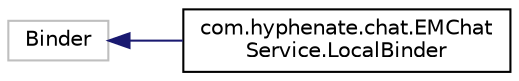 digraph "类继承关系图"
{
  edge [fontname="Helvetica",fontsize="10",labelfontname="Helvetica",labelfontsize="10"];
  node [fontname="Helvetica",fontsize="10",shape=record];
  rankdir="LR";
  Node1 [label="Binder",height=0.2,width=0.4,color="grey75", fillcolor="white", style="filled"];
  Node1 -> Node2 [dir="back",color="midnightblue",fontsize="10",style="solid",fontname="Helvetica"];
  Node2 [label="com.hyphenate.chat.EMChat\lService.LocalBinder",height=0.2,width=0.4,color="black", fillcolor="white", style="filled",URL="$classcom_1_1hyphenate_1_1chat_1_1EMChatService_1_1LocalBinder.html"];
}
